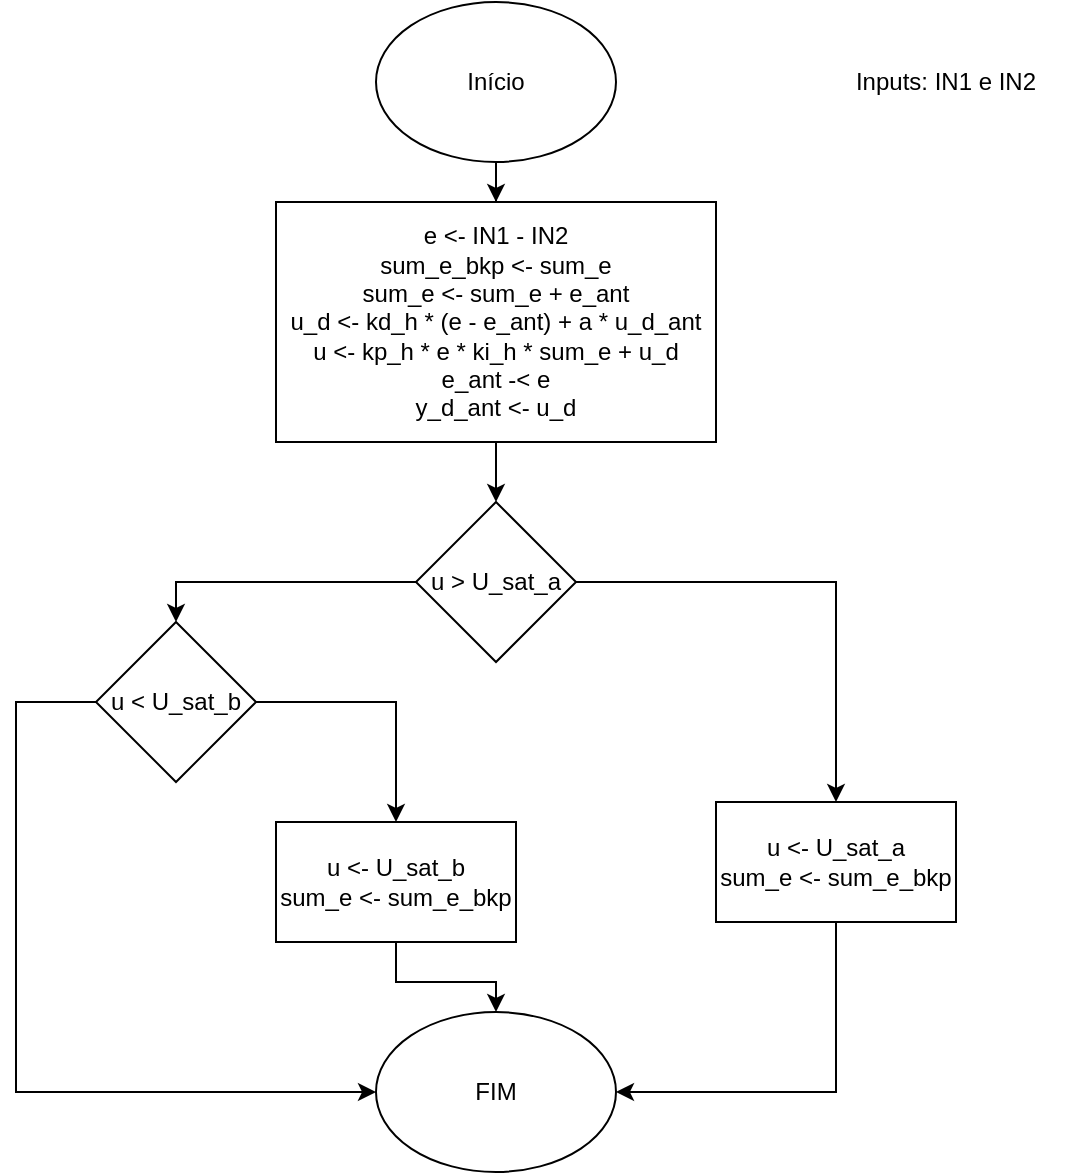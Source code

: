 <mxfile version="14.6.13" type="device"><diagram id="RbpZO_k4oyd9Apv0XN2A" name="Página-1"><mxGraphModel dx="1038" dy="607" grid="1" gridSize="10" guides="1" tooltips="1" connect="1" arrows="1" fold="1" page="1" pageScale="1" pageWidth="827" pageHeight="1169" math="0" shadow="0"><root><mxCell id="0"/><mxCell id="1" parent="0"/><mxCell id="kQhuzpWILeXWtyiNSvkc-8" value="" style="edgeStyle=orthogonalEdgeStyle;rounded=0;orthogonalLoop=1;jettySize=auto;html=1;" edge="1" parent="1" source="kQhuzpWILeXWtyiNSvkc-1" target="kQhuzpWILeXWtyiNSvkc-2"><mxGeometry relative="1" as="geometry"/></mxCell><mxCell id="kQhuzpWILeXWtyiNSvkc-1" value="Início" style="ellipse;whiteSpace=wrap;html=1;" vertex="1" parent="1"><mxGeometry x="260" y="40" width="120" height="80" as="geometry"/></mxCell><mxCell id="kQhuzpWILeXWtyiNSvkc-9" value="" style="edgeStyle=orthogonalEdgeStyle;rounded=0;orthogonalLoop=1;jettySize=auto;html=1;" edge="1" parent="1" source="kQhuzpWILeXWtyiNSvkc-2" target="kQhuzpWILeXWtyiNSvkc-3"><mxGeometry relative="1" as="geometry"/></mxCell><mxCell id="kQhuzpWILeXWtyiNSvkc-2" value="e &amp;lt;- IN1 - IN2&lt;br&gt;sum_e_bkp &amp;lt;- sum_e&lt;br&gt;sum_e &amp;lt;- sum_e + e_ant&lt;br&gt;u_d &amp;lt;- kd_h * (e - e_ant) + a * u_d_ant&lt;br&gt;u &amp;lt;- kp_h * e * ki_h * sum_e + u_d&lt;br&gt;e_ant -&amp;lt; e&lt;br&gt;y_d_ant &amp;lt;- u_d" style="rounded=0;whiteSpace=wrap;html=1;" vertex="1" parent="1"><mxGeometry x="210" y="140" width="220" height="120" as="geometry"/></mxCell><mxCell id="kQhuzpWILeXWtyiNSvkc-14" value="" style="edgeStyle=orthogonalEdgeStyle;rounded=0;orthogonalLoop=1;jettySize=auto;html=1;entryX=0.5;entryY=0;entryDx=0;entryDy=0;" edge="1" parent="1" source="kQhuzpWILeXWtyiNSvkc-3" target="kQhuzpWILeXWtyiNSvkc-12"><mxGeometry relative="1" as="geometry"/></mxCell><mxCell id="kQhuzpWILeXWtyiNSvkc-15" value="" style="edgeStyle=orthogonalEdgeStyle;rounded=0;orthogonalLoop=1;jettySize=auto;html=1;entryX=0.5;entryY=0;entryDx=0;entryDy=0;" edge="1" parent="1" source="kQhuzpWILeXWtyiNSvkc-3" target="kQhuzpWILeXWtyiNSvkc-13"><mxGeometry relative="1" as="geometry"/></mxCell><mxCell id="kQhuzpWILeXWtyiNSvkc-3" value="u &amp;gt; U_sat_a" style="rhombus;whiteSpace=wrap;html=1;" vertex="1" parent="1"><mxGeometry x="280" y="290" width="80" height="80" as="geometry"/></mxCell><mxCell id="kQhuzpWILeXWtyiNSvkc-20" value="" style="edgeStyle=orthogonalEdgeStyle;rounded=0;orthogonalLoop=1;jettySize=auto;html=1;" edge="1" parent="1" source="kQhuzpWILeXWtyiNSvkc-5" target="kQhuzpWILeXWtyiNSvkc-17"><mxGeometry relative="1" as="geometry"/></mxCell><mxCell id="kQhuzpWILeXWtyiNSvkc-5" value="u &amp;lt;- U_sat_b&lt;br&gt;sum_e &amp;lt;- sum_e_bkp" style="rounded=0;whiteSpace=wrap;html=1;" vertex="1" parent="1"><mxGeometry x="210" y="450" width="120" height="60" as="geometry"/></mxCell><mxCell id="kQhuzpWILeXWtyiNSvkc-19" style="edgeStyle=orthogonalEdgeStyle;rounded=0;orthogonalLoop=1;jettySize=auto;html=1;entryX=1;entryY=0.5;entryDx=0;entryDy=0;exitX=0.5;exitY=1;exitDx=0;exitDy=0;" edge="1" parent="1" source="kQhuzpWILeXWtyiNSvkc-12" target="kQhuzpWILeXWtyiNSvkc-17"><mxGeometry relative="1" as="geometry"/></mxCell><mxCell id="kQhuzpWILeXWtyiNSvkc-12" value="u &amp;lt;- U_sat_a&lt;br&gt;sum_e &amp;lt;- sum_e_bkp" style="rounded=0;whiteSpace=wrap;html=1;" vertex="1" parent="1"><mxGeometry x="430" y="440" width="120" height="60" as="geometry"/></mxCell><mxCell id="kQhuzpWILeXWtyiNSvkc-16" value="" style="edgeStyle=orthogonalEdgeStyle;rounded=0;orthogonalLoop=1;jettySize=auto;html=1;entryX=0.5;entryY=0;entryDx=0;entryDy=0;" edge="1" parent="1" source="kQhuzpWILeXWtyiNSvkc-13" target="kQhuzpWILeXWtyiNSvkc-5"><mxGeometry relative="1" as="geometry"/></mxCell><mxCell id="kQhuzpWILeXWtyiNSvkc-18" style="edgeStyle=orthogonalEdgeStyle;rounded=0;orthogonalLoop=1;jettySize=auto;html=1;" edge="1" parent="1" source="kQhuzpWILeXWtyiNSvkc-13" target="kQhuzpWILeXWtyiNSvkc-17"><mxGeometry relative="1" as="geometry"><Array as="points"><mxPoint x="80" y="390"/><mxPoint x="80" y="585"/></Array></mxGeometry></mxCell><mxCell id="kQhuzpWILeXWtyiNSvkc-13" value="u &amp;lt; U_sat_b" style="rhombus;whiteSpace=wrap;html=1;" vertex="1" parent="1"><mxGeometry x="120" y="350" width="80" height="80" as="geometry"/></mxCell><mxCell id="kQhuzpWILeXWtyiNSvkc-17" value="FIM" style="ellipse;whiteSpace=wrap;html=1;" vertex="1" parent="1"><mxGeometry x="260" y="545" width="120" height="80" as="geometry"/></mxCell><mxCell id="kQhuzpWILeXWtyiNSvkc-22" value="Inputs: IN1 e IN2" style="text;html=1;strokeColor=none;fillColor=none;align=center;verticalAlign=middle;whiteSpace=wrap;rounded=0;" vertex="1" parent="1"><mxGeometry x="480" y="70" width="130" height="20" as="geometry"/></mxCell></root></mxGraphModel></diagram></mxfile>